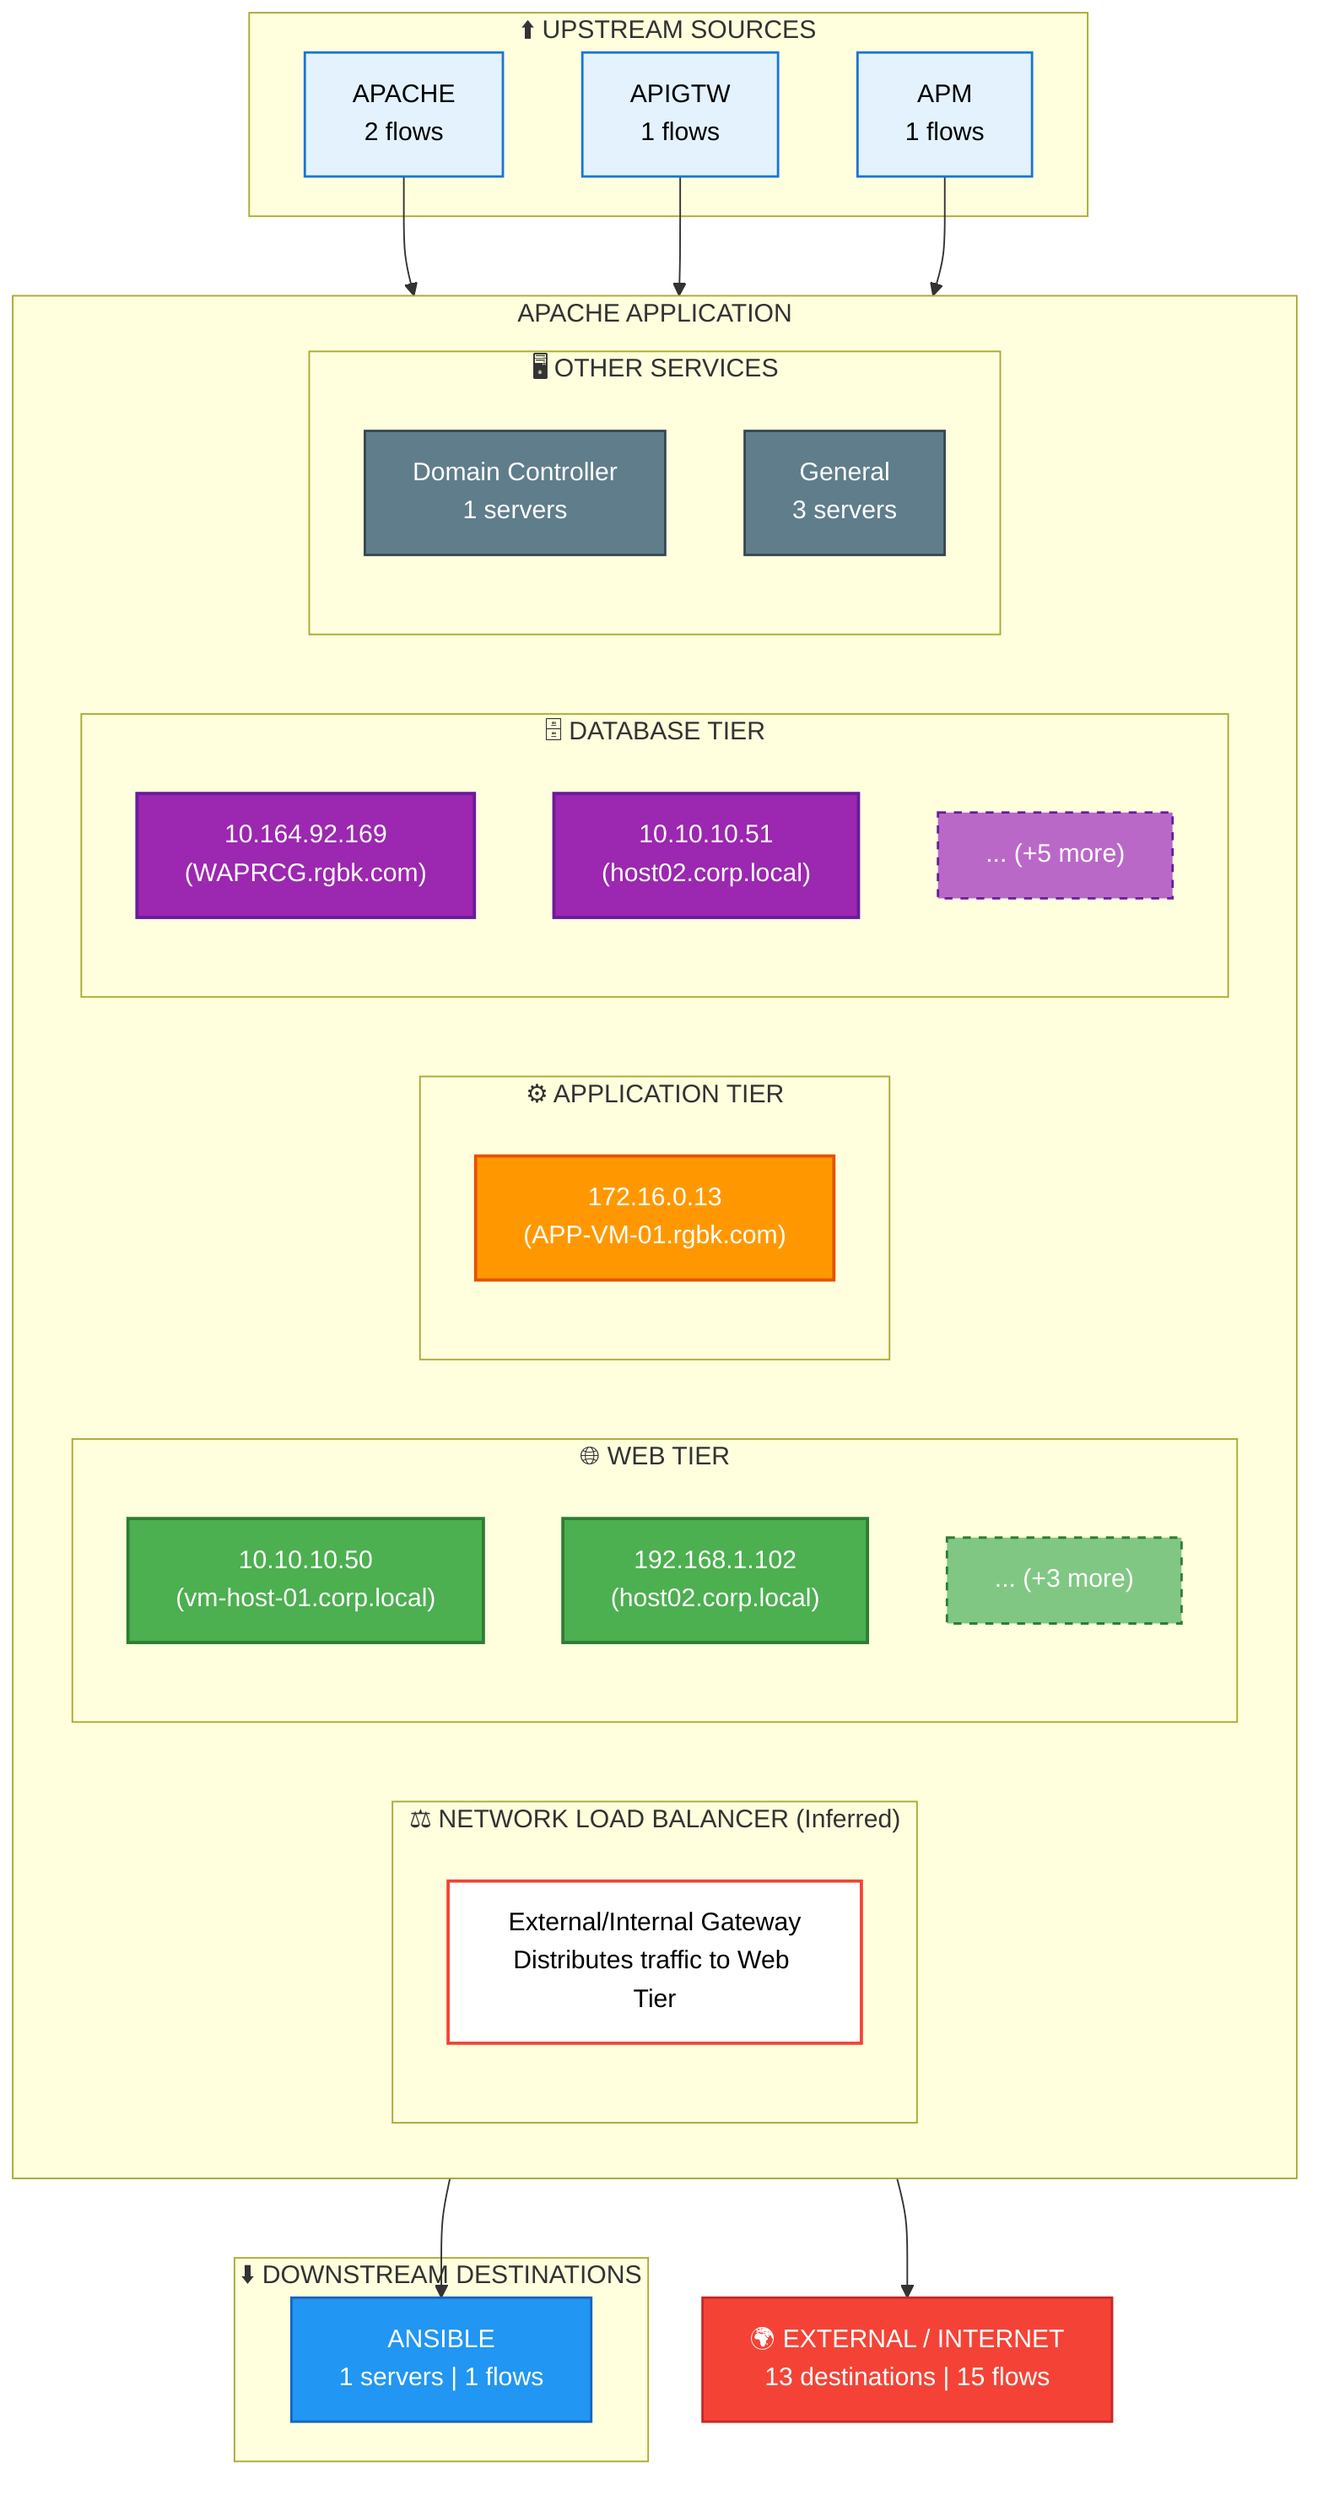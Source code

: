 graph TD
    %% APACHE Architecture Diagram (Vertical Layout)

    subgraph UPSTREAM["⬆️ UPSTREAM SOURCES"]
        UP0["APACHE<br/>2 flows"]:::upstream
        UP1["APIGTW<br/>1 flows"]:::upstream
        UP2["APM<br/>1 flows"]:::upstream
    end

    subgraph CENTER["APACHE APPLICATION"]
        subgraph NLB["⚖️ NETWORK LOAD BALANCER (Inferred)"]
            NLB_NODE["External/Internal Gateway<br/>Distributes traffic to Web Tier"]:::loadbalancer
        end
        subgraph WEB["🌐 WEB TIER"]
            W0["10.10.10.50<br/>(vm-host-01.corp.local)"]:::web
            W1["192.168.1.102<br/>(host02.corp.local)"]:::web
            WMORE["... (+3 more)"]:::webmore
            click WMORE showWebServers
        end
        subgraph APP["⚙️ APPLICATION TIER"]
            A0["172.16.0.13<br/>(APP-VM-01.rgbk.com)"]:::app
        end
        subgraph DB["🗄️ DATABASE TIER"]
            D0["10.164.92.169<br/>(WAPRCG.rgbk.com)"]:::database
            D1["10.10.10.51<br/>(host02.corp.local)"]:::database
            DMORE["... (+5 more)"]:::dbmore
            click DMORE showDatabaseServers
        end
        subgraph OTHER["🖥️ OTHER SERVICES"]
            OTH_Domain_Controller["Domain Controller<br/>1 servers"]:::other
            OTH_General["General<br/>3 servers"]:::other
        end
    end

    subgraph DOWNSTREAM["⬇️ DOWNSTREAM DESTINATIONS"]
        DOWN0["ANSIBLE<br/>1 servers | 1 flows"]:::downstream
    end

    EXTERNAL["🌍 EXTERNAL / INTERNET<br/>13 destinations | 15 flows"]:::external

    UP0 --> CENTER
    UP1 --> CENTER
    UP2 --> CENTER
    CENTER --> DOWN0
    CENTER --> EXTERNAL

    %% Styles (thinner strokes for professional appearance)
    classDef upstream fill:#E3F2FD,stroke:#1976D2,stroke-width:1.5px,color:#000
    classDef web fill:#4CAF50,stroke:#2E7D32,stroke-width:2px,color:#fff
    classDef webmore fill:#81C784,stroke:#2E7D32,stroke-width:1.5px,stroke-dasharray:5,color:#fff
    classDef app fill:#FF9800,stroke:#E65100,stroke-width:2px,color:#fff
    classDef appmore fill:#FFB74D,stroke:#E65100,stroke-width:1.5px,stroke-dasharray:5,color:#fff
    classDef database fill:#9C27B0,stroke:#6A1B9A,stroke-width:2px,color:#fff
    classDef dbmore fill:#BA68C8,stroke:#6A1B9A,stroke-width:1.5px,stroke-dasharray:5,color:#fff
    classDef loadbalancer fill:#FFF,stroke:#F44336,stroke-width:2px,color:#000
    classDef other fill:#607D8B,stroke:#37474F,stroke-width:1.5px,color:#fff
    classDef downstream fill:#2196F3,stroke:#1565C0,stroke-width:1.5px,color:#fff
    classDef external fill:#F44336,stroke:#C62828,stroke-width:1.5px,color:#fff